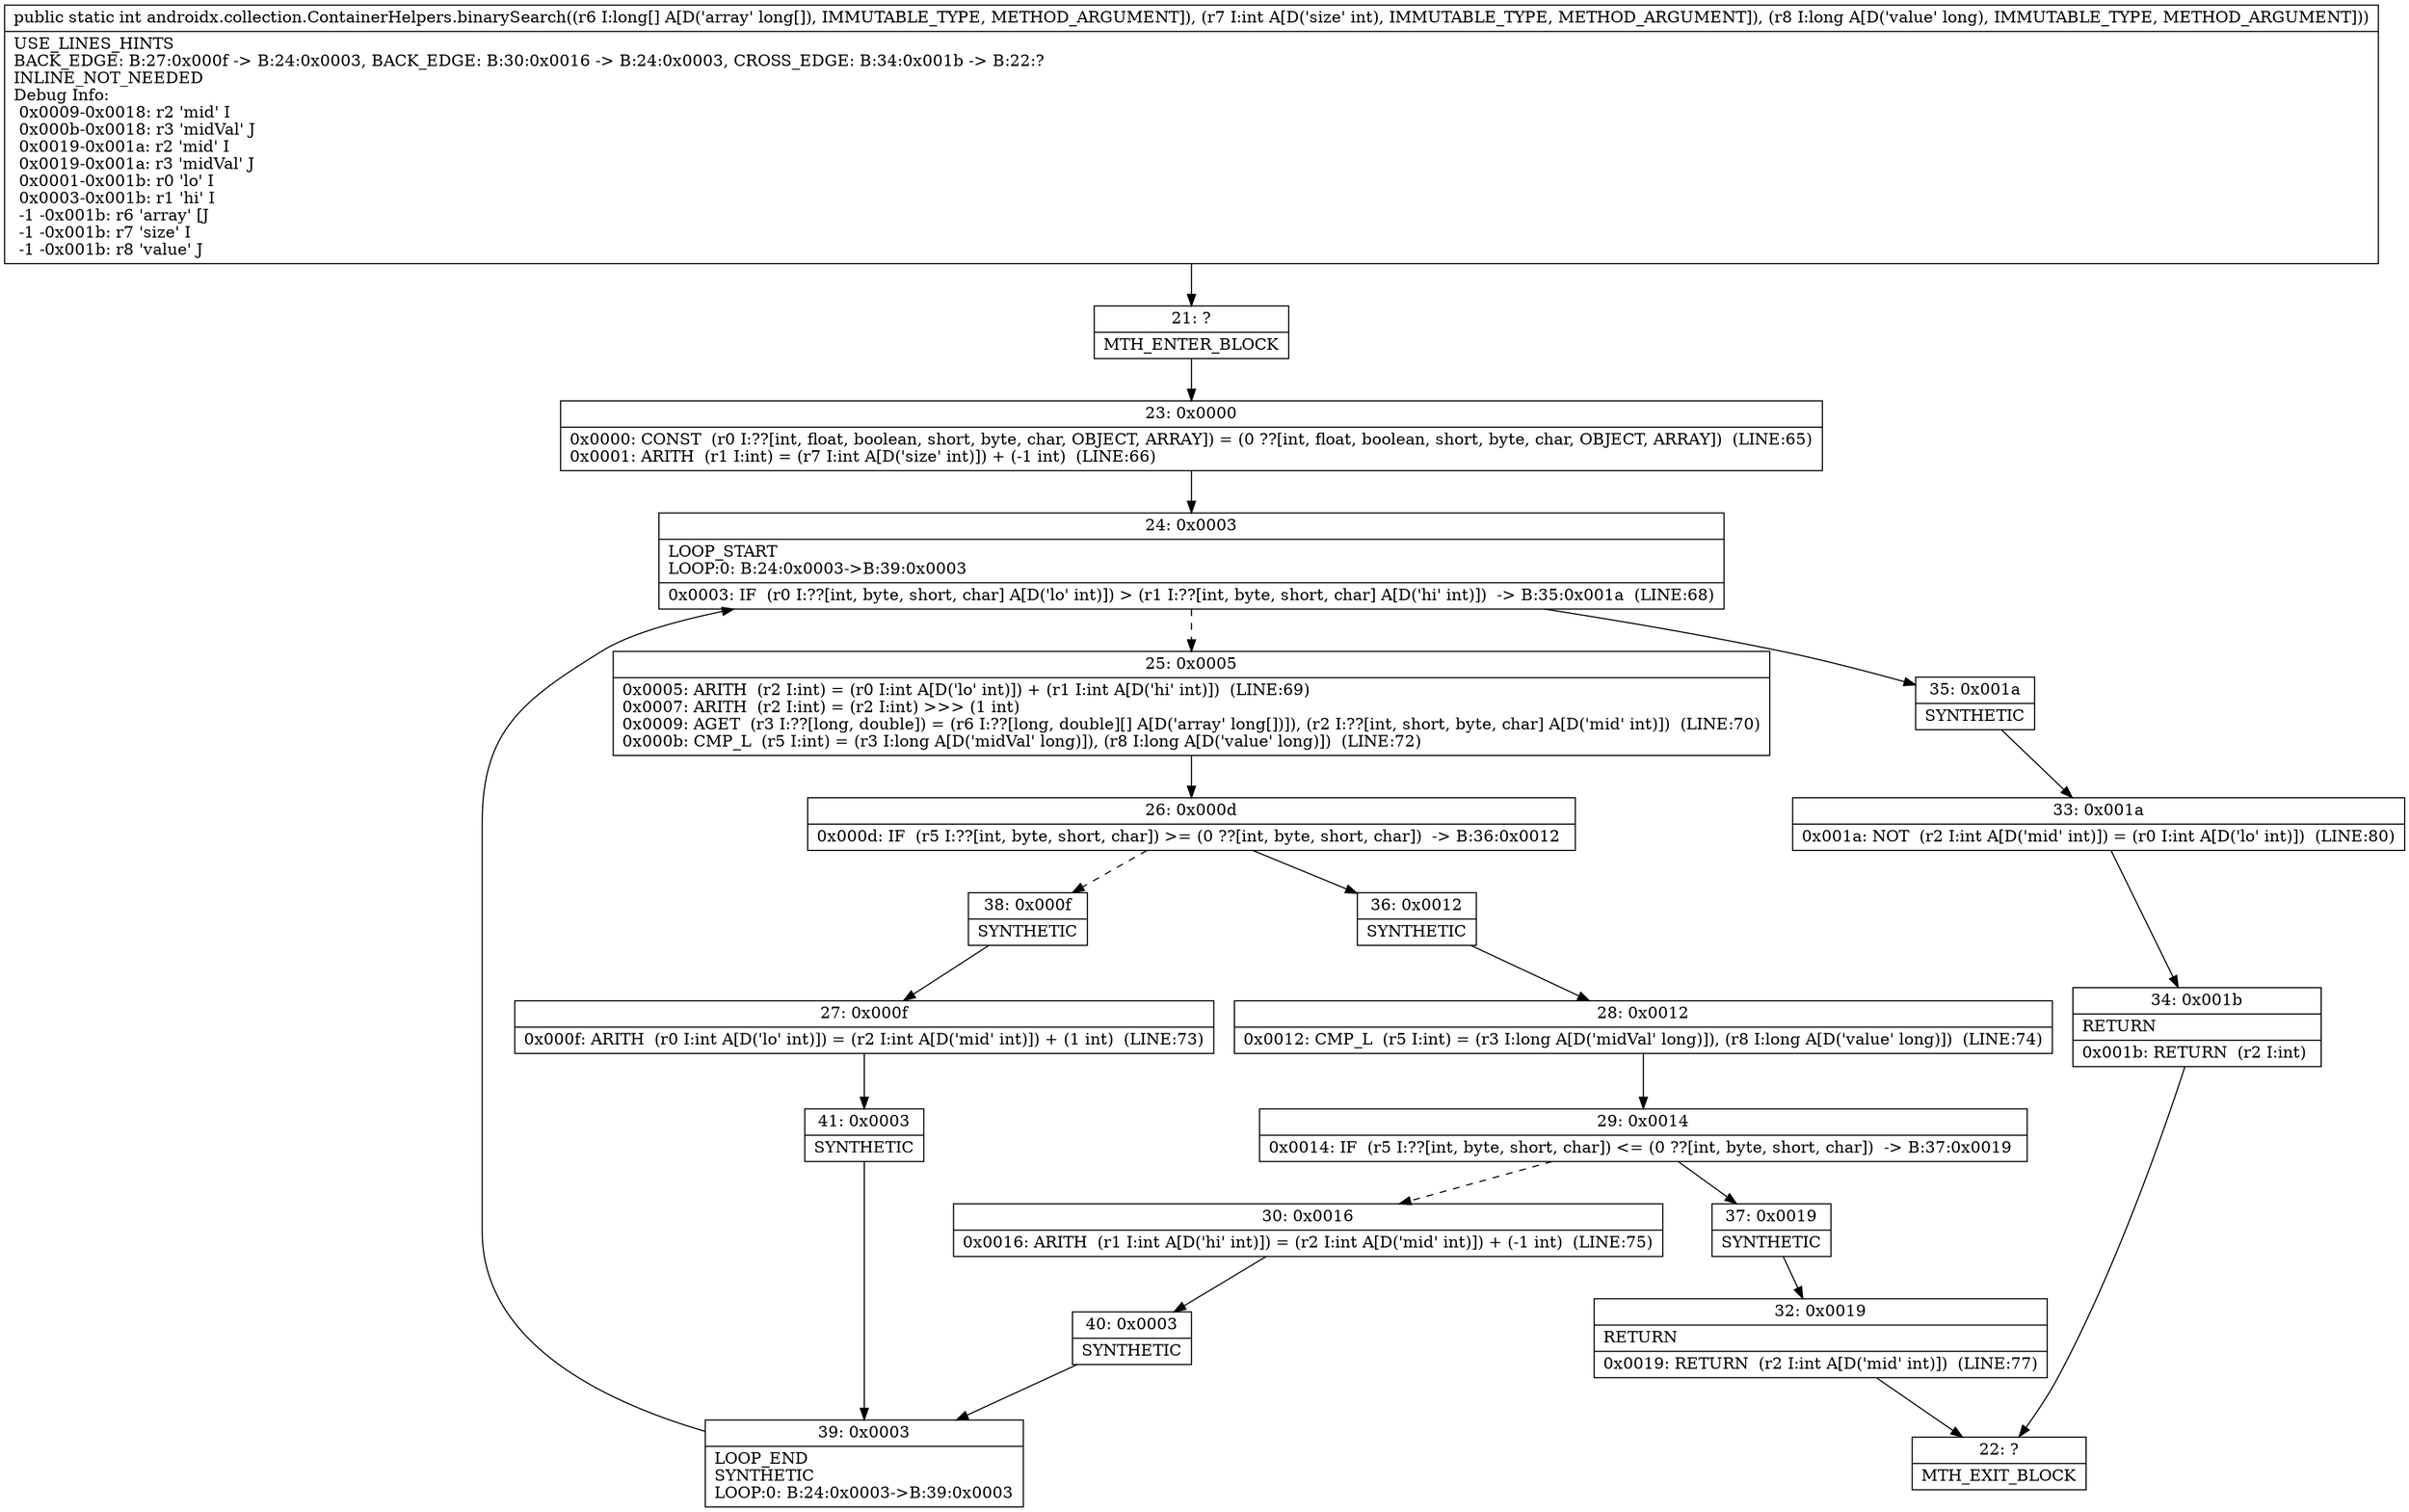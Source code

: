 digraph "CFG forandroidx.collection.ContainerHelpers.binarySearch([JIJ)I" {
Node_21 [shape=record,label="{21\:\ ?|MTH_ENTER_BLOCK\l}"];
Node_23 [shape=record,label="{23\:\ 0x0000|0x0000: CONST  (r0 I:??[int, float, boolean, short, byte, char, OBJECT, ARRAY]) = (0 ??[int, float, boolean, short, byte, char, OBJECT, ARRAY])  (LINE:65)\l0x0001: ARITH  (r1 I:int) = (r7 I:int A[D('size' int)]) + (\-1 int)  (LINE:66)\l}"];
Node_24 [shape=record,label="{24\:\ 0x0003|LOOP_START\lLOOP:0: B:24:0x0003\-\>B:39:0x0003\l|0x0003: IF  (r0 I:??[int, byte, short, char] A[D('lo' int)]) \> (r1 I:??[int, byte, short, char] A[D('hi' int)])  \-\> B:35:0x001a  (LINE:68)\l}"];
Node_25 [shape=record,label="{25\:\ 0x0005|0x0005: ARITH  (r2 I:int) = (r0 I:int A[D('lo' int)]) + (r1 I:int A[D('hi' int)])  (LINE:69)\l0x0007: ARITH  (r2 I:int) = (r2 I:int) \>\>\> (1 int) \l0x0009: AGET  (r3 I:??[long, double]) = (r6 I:??[long, double][] A[D('array' long[])]), (r2 I:??[int, short, byte, char] A[D('mid' int)])  (LINE:70)\l0x000b: CMP_L  (r5 I:int) = (r3 I:long A[D('midVal' long)]), (r8 I:long A[D('value' long)])  (LINE:72)\l}"];
Node_26 [shape=record,label="{26\:\ 0x000d|0x000d: IF  (r5 I:??[int, byte, short, char]) \>= (0 ??[int, byte, short, char])  \-\> B:36:0x0012 \l}"];
Node_36 [shape=record,label="{36\:\ 0x0012|SYNTHETIC\l}"];
Node_28 [shape=record,label="{28\:\ 0x0012|0x0012: CMP_L  (r5 I:int) = (r3 I:long A[D('midVal' long)]), (r8 I:long A[D('value' long)])  (LINE:74)\l}"];
Node_29 [shape=record,label="{29\:\ 0x0014|0x0014: IF  (r5 I:??[int, byte, short, char]) \<= (0 ??[int, byte, short, char])  \-\> B:37:0x0019 \l}"];
Node_30 [shape=record,label="{30\:\ 0x0016|0x0016: ARITH  (r1 I:int A[D('hi' int)]) = (r2 I:int A[D('mid' int)]) + (\-1 int)  (LINE:75)\l}"];
Node_40 [shape=record,label="{40\:\ 0x0003|SYNTHETIC\l}"];
Node_39 [shape=record,label="{39\:\ 0x0003|LOOP_END\lSYNTHETIC\lLOOP:0: B:24:0x0003\-\>B:39:0x0003\l}"];
Node_37 [shape=record,label="{37\:\ 0x0019|SYNTHETIC\l}"];
Node_32 [shape=record,label="{32\:\ 0x0019|RETURN\l|0x0019: RETURN  (r2 I:int A[D('mid' int)])  (LINE:77)\l}"];
Node_22 [shape=record,label="{22\:\ ?|MTH_EXIT_BLOCK\l}"];
Node_38 [shape=record,label="{38\:\ 0x000f|SYNTHETIC\l}"];
Node_27 [shape=record,label="{27\:\ 0x000f|0x000f: ARITH  (r0 I:int A[D('lo' int)]) = (r2 I:int A[D('mid' int)]) + (1 int)  (LINE:73)\l}"];
Node_41 [shape=record,label="{41\:\ 0x0003|SYNTHETIC\l}"];
Node_35 [shape=record,label="{35\:\ 0x001a|SYNTHETIC\l}"];
Node_33 [shape=record,label="{33\:\ 0x001a|0x001a: NOT  (r2 I:int A[D('mid' int)]) = (r0 I:int A[D('lo' int)])  (LINE:80)\l}"];
Node_34 [shape=record,label="{34\:\ 0x001b|RETURN\l|0x001b: RETURN  (r2 I:int) \l}"];
MethodNode[shape=record,label="{public static int androidx.collection.ContainerHelpers.binarySearch((r6 I:long[] A[D('array' long[]), IMMUTABLE_TYPE, METHOD_ARGUMENT]), (r7 I:int A[D('size' int), IMMUTABLE_TYPE, METHOD_ARGUMENT]), (r8 I:long A[D('value' long), IMMUTABLE_TYPE, METHOD_ARGUMENT]))  | USE_LINES_HINTS\lBACK_EDGE: B:27:0x000f \-\> B:24:0x0003, BACK_EDGE: B:30:0x0016 \-\> B:24:0x0003, CROSS_EDGE: B:34:0x001b \-\> B:22:?\lINLINE_NOT_NEEDED\lDebug Info:\l  0x0009\-0x0018: r2 'mid' I\l  0x000b\-0x0018: r3 'midVal' J\l  0x0019\-0x001a: r2 'mid' I\l  0x0019\-0x001a: r3 'midVal' J\l  0x0001\-0x001b: r0 'lo' I\l  0x0003\-0x001b: r1 'hi' I\l  \-1 \-0x001b: r6 'array' [J\l  \-1 \-0x001b: r7 'size' I\l  \-1 \-0x001b: r8 'value' J\l}"];
MethodNode -> Node_21;Node_21 -> Node_23;
Node_23 -> Node_24;
Node_24 -> Node_25[style=dashed];
Node_24 -> Node_35;
Node_25 -> Node_26;
Node_26 -> Node_36;
Node_26 -> Node_38[style=dashed];
Node_36 -> Node_28;
Node_28 -> Node_29;
Node_29 -> Node_30[style=dashed];
Node_29 -> Node_37;
Node_30 -> Node_40;
Node_40 -> Node_39;
Node_39 -> Node_24;
Node_37 -> Node_32;
Node_32 -> Node_22;
Node_38 -> Node_27;
Node_27 -> Node_41;
Node_41 -> Node_39;
Node_35 -> Node_33;
Node_33 -> Node_34;
Node_34 -> Node_22;
}

